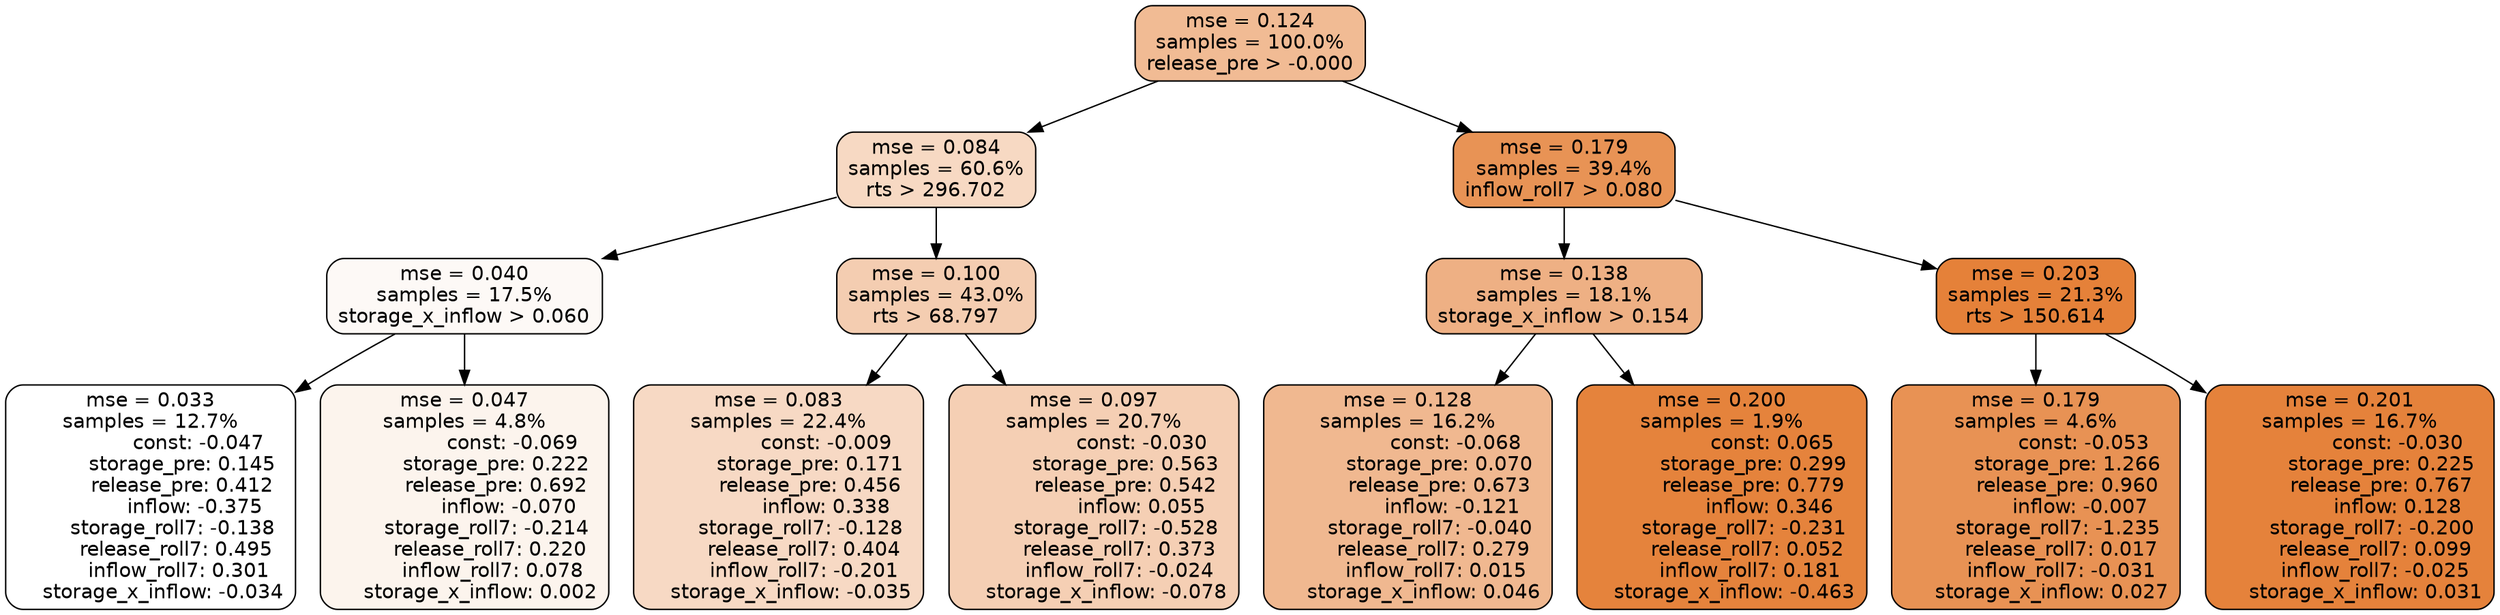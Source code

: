digraph tree {
node [shape=rectangle, style="filled, rounded", color="black", fontname=helvetica] ;
edge [fontname=helvetica] ;
	"0" [label="mse = 0.124
samples = 100.0%
release_pre > -0.000", fillcolor="#f1bb94"]
	"1" [label="mse = 0.084
samples = 60.6%
rts > 296.702", fillcolor="#f7d9c3"]
	"8" [label="mse = 0.179
samples = 39.4%
inflow_roll7 > 0.080", fillcolor="#e89355"]
	"5" [label="mse = 0.040
samples = 17.5%
storage_x_inflow > 0.060", fillcolor="#fdf9f6"]
	"2" [label="mse = 0.100
samples = 43.0%
rts > 68.797", fillcolor="#f4cdb1"]
	"9" [label="mse = 0.138
samples = 18.1%
storage_x_inflow > 0.154", fillcolor="#eeb084"]
	"12" [label="mse = 0.203
samples = 21.3%
rts > 150.614", fillcolor="#e58139"]
	"6" [label="mse = 0.033
samples = 12.7%
               const: -0.047
          storage_pre: 0.145
          release_pre: 0.412
              inflow: -0.375
       storage_roll7: -0.138
        release_roll7: 0.495
         inflow_roll7: 0.301
    storage_x_inflow: -0.034", fillcolor="#ffffff"]
	"7" [label="mse = 0.047
samples = 4.8%
               const: -0.069
          storage_pre: 0.222
          release_pre: 0.692
              inflow: -0.070
       storage_roll7: -0.214
        release_roll7: 0.220
         inflow_roll7: 0.078
     storage_x_inflow: 0.002", fillcolor="#fcf4ed"]
	"3" [label="mse = 0.083
samples = 22.4%
               const: -0.009
          storage_pre: 0.171
          release_pre: 0.456
               inflow: 0.338
       storage_roll7: -0.128
        release_roll7: 0.404
        inflow_roll7: -0.201
    storage_x_inflow: -0.035", fillcolor="#f7d9c4"]
	"4" [label="mse = 0.097
samples = 20.7%
               const: -0.030
          storage_pre: 0.563
          release_pre: 0.542
               inflow: 0.055
       storage_roll7: -0.528
        release_roll7: 0.373
        inflow_roll7: -0.024
    storage_x_inflow: -0.078", fillcolor="#f5cfb4"]
	"10" [label="mse = 0.128
samples = 16.2%
               const: -0.068
          storage_pre: 0.070
          release_pre: 0.673
              inflow: -0.121
       storage_roll7: -0.040
        release_roll7: 0.279
         inflow_roll7: 0.015
     storage_x_inflow: 0.046", fillcolor="#f0b890"]
	"11" [label="mse = 0.200
samples = 1.9%
                const: 0.065
          storage_pre: 0.299
          release_pre: 0.779
               inflow: 0.346
       storage_roll7: -0.231
        release_roll7: 0.052
         inflow_roll7: 0.181
    storage_x_inflow: -0.463", fillcolor="#e5833c"]
	"14" [label="mse = 0.179
samples = 4.6%
               const: -0.053
          storage_pre: 1.266
          release_pre: 0.960
              inflow: -0.007
       storage_roll7: -1.235
        release_roll7: 0.017
        inflow_roll7: -0.031
     storage_x_inflow: 0.027", fillcolor="#e89254"]
	"13" [label="mse = 0.201
samples = 16.7%
               const: -0.030
          storage_pre: 0.225
          release_pre: 0.767
               inflow: 0.128
       storage_roll7: -0.200
        release_roll7: 0.099
        inflow_roll7: -0.025
     storage_x_inflow: 0.031", fillcolor="#e5823b"]

	"0" -> "1"
	"0" -> "8"
	"1" -> "2"
	"1" -> "5"
	"8" -> "9"
	"8" -> "12"
	"5" -> "6"
	"5" -> "7"
	"2" -> "3"
	"2" -> "4"
	"9" -> "10"
	"9" -> "11"
	"12" -> "13"
	"12" -> "14"
}